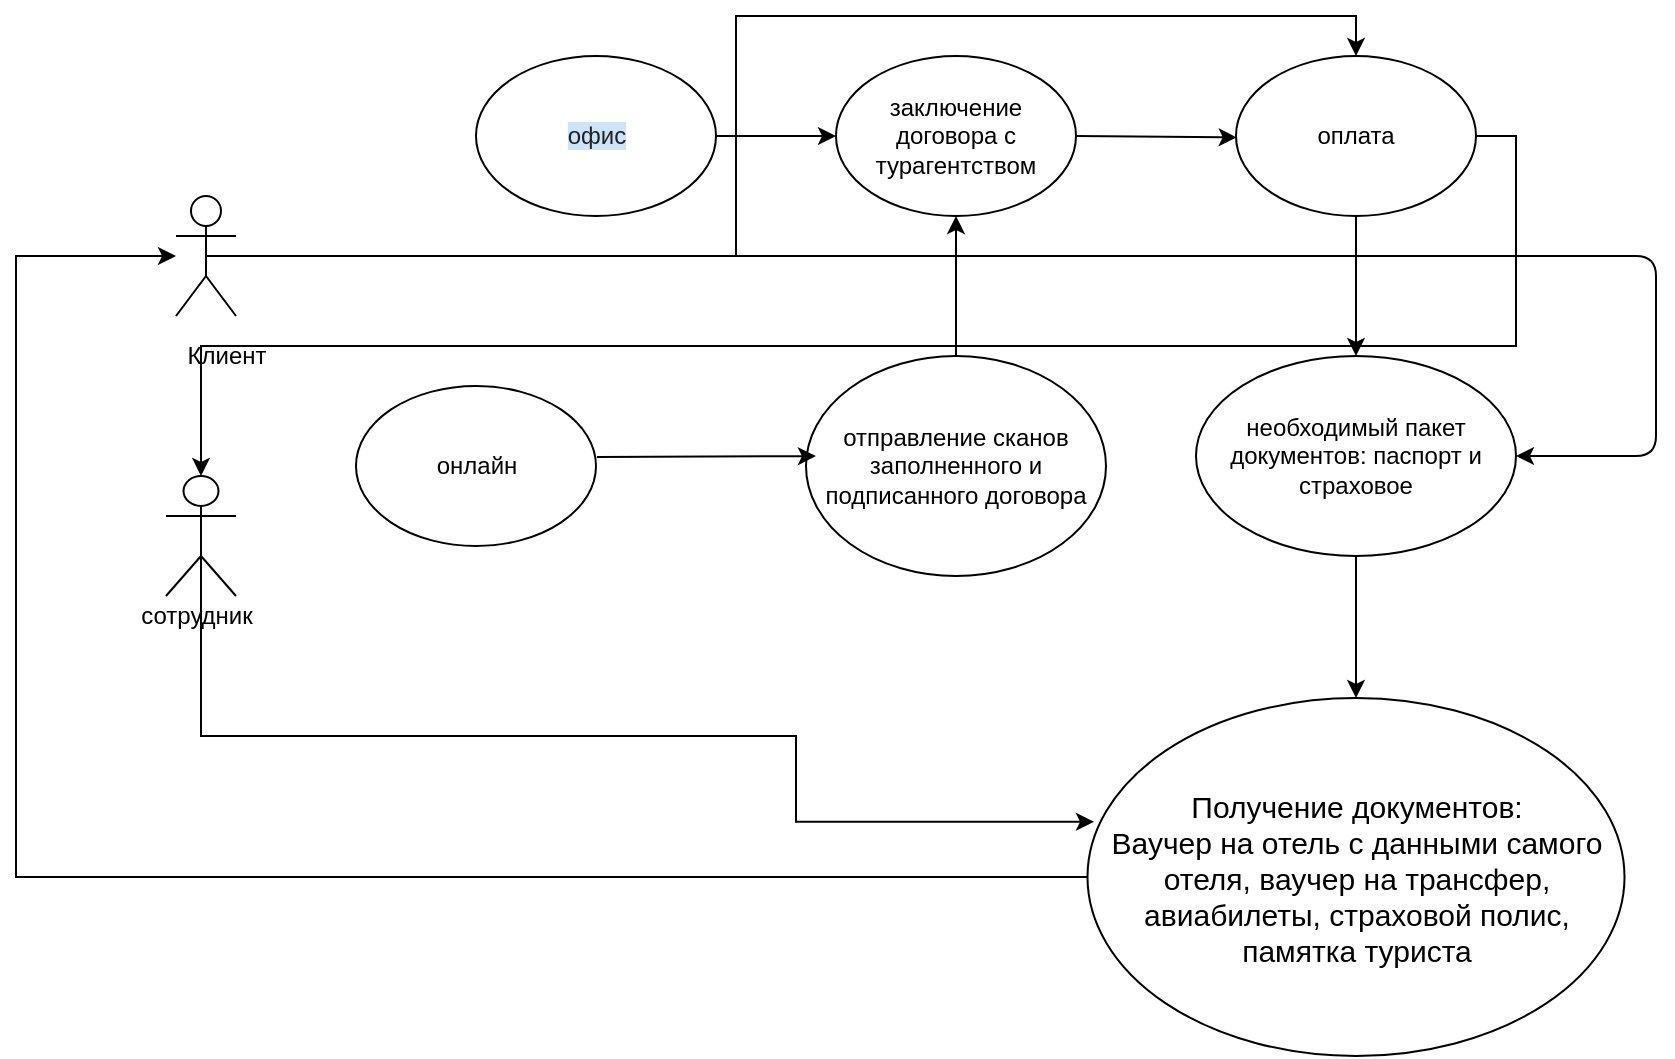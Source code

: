 <mxfile version="13.10.0" type="github"><diagram id="LwDWPnCI5_h-VjMq571M" name="Page-1"><mxGraphModel dx="2139" dy="797" grid="1" gridSize="10" guides="1" tooltips="1" connect="1" arrows="1" fold="1" page="1" pageScale="1" pageWidth="827" pageHeight="1169" math="0" shadow="0"><root><mxCell id="0"/><mxCell id="1" parent="0"/><mxCell id="b4R7eU6aTe5lCKCBd9eh-19" style="edgeStyle=orthogonalEdgeStyle;rounded=0;orthogonalLoop=1;jettySize=auto;html=1;exitX=0.5;exitY=0.5;exitDx=0;exitDy=0;exitPerimeter=0;entryX=0.5;entryY=0;entryDx=0;entryDy=0;" parent="1" source="fsOmNUO74OOc8q5yG6BR-1" target="b4R7eU6aTe5lCKCBd9eh-8" edge="1"><mxGeometry relative="1" as="geometry"><Array as="points"><mxPoint x="330" y="140"/><mxPoint x="330" y="20"/><mxPoint x="640" y="20"/></Array></mxGeometry></mxCell><mxCell id="fsOmNUO74OOc8q5yG6BR-1" value="" style="shape=umlActor;verticalLabelPosition=bottom;verticalAlign=top;html=1;outlineConnect=0;" parent="1" vertex="1"><mxGeometry x="50" y="110" width="30" height="60" as="geometry"/></mxCell><mxCell id="fsOmNUO74OOc8q5yG6BR-4" value="Клиент" style="text;html=1;align=center;verticalAlign=middle;resizable=0;points=[];autosize=1;" parent="1" vertex="1"><mxGeometry x="45" y="180" width="60" height="20" as="geometry"/></mxCell><mxCell id="fsOmNUO74OOc8q5yG6BR-5" value="&lt;span style=&quot;color: rgb(34 , 34 , 34) ; background-color: rgb(204 , 228 , 247)&quot;&gt;офис&lt;/span&gt;" style="ellipse;html=1;align=center;" parent="1" vertex="1"><mxGeometry x="200" y="40" width="120" height="80" as="geometry"/></mxCell><mxCell id="b4R7eU6aTe5lCKCBd9eh-2" value="онлайн" style="ellipse;html=1;align=center;" parent="1" vertex="1"><mxGeometry x="140" y="205" width="120" height="80" as="geometry"/></mxCell><mxCell id="b4R7eU6aTe5lCKCBd9eh-3" value="заключение договора с турагентством " style="ellipse;whiteSpace=wrap;html=1;" parent="1" vertex="1"><mxGeometry x="380" y="40" width="120" height="80" as="geometry"/></mxCell><mxCell id="b4R7eU6aTe5lCKCBd9eh-4" value="" style="endArrow=classic;html=1;exitX=1;exitY=0.5;exitDx=0;exitDy=0;" parent="1" source="fsOmNUO74OOc8q5yG6BR-5" target="b4R7eU6aTe5lCKCBd9eh-3" edge="1"><mxGeometry width="50" height="50" relative="1" as="geometry"><mxPoint x="390" y="450" as="sourcePoint"/><mxPoint x="440" y="400" as="targetPoint"/></mxGeometry></mxCell><mxCell id="b4R7eU6aTe5lCKCBd9eh-6" value="отправление сканов заполненного и подписанного договора" style="ellipse;whiteSpace=wrap;html=1;" parent="1" vertex="1"><mxGeometry x="365" y="190" width="150" height="110" as="geometry"/></mxCell><mxCell id="b4R7eU6aTe5lCKCBd9eh-7" value="" style="endArrow=classic;html=1;exitX=1.004;exitY=0.443;exitDx=0;exitDy=0;exitPerimeter=0;entryX=0.033;entryY=0.455;entryDx=0;entryDy=0;entryPerimeter=0;" parent="1" source="b4R7eU6aTe5lCKCBd9eh-2" target="b4R7eU6aTe5lCKCBd9eh-6" edge="1"><mxGeometry width="50" height="50" relative="1" as="geometry"><mxPoint x="300" y="240" as="sourcePoint"/><mxPoint x="360" y="240" as="targetPoint"/></mxGeometry></mxCell><mxCell id="b4R7eU6aTe5lCKCBd9eh-20" style="edgeStyle=orthogonalEdgeStyle;rounded=0;orthogonalLoop=1;jettySize=auto;html=1;exitX=1;exitY=0.5;exitDx=0;exitDy=0;" parent="1" source="b4R7eU6aTe5lCKCBd9eh-8" target="b4R7eU6aTe5lCKCBd9eh-17" edge="1"><mxGeometry relative="1" as="geometry"/></mxCell><mxCell id="b4R7eU6aTe5lCKCBd9eh-8" value="оплата" style="ellipse;whiteSpace=wrap;html=1;" parent="1" vertex="1"><mxGeometry x="580" y="40" width="120" height="80" as="geometry"/></mxCell><mxCell id="b4R7eU6aTe5lCKCBd9eh-9" value="" style="endArrow=classic;html=1;exitX=0.5;exitY=0;exitDx=0;exitDy=0;entryX=0.5;entryY=1;entryDx=0;entryDy=0;" parent="1" source="b4R7eU6aTe5lCKCBd9eh-6" target="b4R7eU6aTe5lCKCBd9eh-3" edge="1"><mxGeometry width="50" height="50" relative="1" as="geometry"><mxPoint x="590" y="210" as="sourcePoint"/><mxPoint x="640" y="160" as="targetPoint"/></mxGeometry></mxCell><mxCell id="b4R7eU6aTe5lCKCBd9eh-10" value="" style="endArrow=classic;html=1;exitX=1;exitY=0.5;exitDx=0;exitDy=0;entryX=-0.022;entryY=0.509;entryDx=0;entryDy=0;entryPerimeter=0;" parent="1" source="b4R7eU6aTe5lCKCBd9eh-3" edge="1"><mxGeometry width="50" height="50" relative="1" as="geometry"><mxPoint x="503" y="80" as="sourcePoint"/><mxPoint x="580.36" y="80.72" as="targetPoint"/></mxGeometry></mxCell><mxCell id="b4R7eU6aTe5lCKCBd9eh-12" value="необходимый пакет документов: паспорт и страховое " style="ellipse;whiteSpace=wrap;html=1;" parent="1" vertex="1"><mxGeometry x="560" y="190" width="160" height="100" as="geometry"/></mxCell><mxCell id="b4R7eU6aTe5lCKCBd9eh-13" value="" style="endArrow=classic;html=1;entryX=0.5;entryY=0;entryDx=0;entryDy=0;exitX=0.5;exitY=1;exitDx=0;exitDy=0;" parent="1" source="b4R7eU6aTe5lCKCBd9eh-8" target="b4R7eU6aTe5lCKCBd9eh-12" edge="1"><mxGeometry width="50" height="50" relative="1" as="geometry"><mxPoint x="480" y="270" as="sourcePoint"/><mxPoint x="530" y="220" as="targetPoint"/></mxGeometry></mxCell><mxCell id="b4R7eU6aTe5lCKCBd9eh-22" style="edgeStyle=orthogonalEdgeStyle;rounded=0;orthogonalLoop=1;jettySize=auto;html=1;exitX=0;exitY=0.5;exitDx=0;exitDy=0;" parent="1" source="b4R7eU6aTe5lCKCBd9eh-14" target="fsOmNUO74OOc8q5yG6BR-1" edge="1"><mxGeometry relative="1" as="geometry"><mxPoint x="-11" y="150" as="targetPoint"/><Array as="points"><mxPoint x="-30" y="451"/><mxPoint x="-30" y="140"/></Array></mxGeometry></mxCell><mxCell id="b4R7eU6aTe5lCKCBd9eh-14" value="&lt;font face=&quot;arial, tahoma, trebuchet ms, sans-serif&quot;&gt;&lt;span style=&quot;font-size: 15px&quot;&gt;Получение документов: &lt;/span&gt;&lt;br&gt;&lt;span style=&quot;font-size: 15px&quot;&gt;Ваучер на отель с данными самого отеля, ваучер на трансфер, авиабилеты, страховой полис, памятка туриста &lt;/span&gt;&lt;/font&gt;" style="ellipse;whiteSpace=wrap;html=1;" parent="1" vertex="1"><mxGeometry x="505.75" y="361" width="268.5" height="179" as="geometry"/></mxCell><mxCell id="b4R7eU6aTe5lCKCBd9eh-15" value="" style="endArrow=classic;html=1;exitX=0.5;exitY=1;exitDx=0;exitDy=0;entryX=0.5;entryY=0;entryDx=0;entryDy=0;" parent="1" source="b4R7eU6aTe5lCKCBd9eh-12" target="b4R7eU6aTe5lCKCBd9eh-14" edge="1"><mxGeometry width="50" height="50" relative="1" as="geometry"><mxPoint x="450" y="420" as="sourcePoint"/><mxPoint x="500" y="370" as="targetPoint"/></mxGeometry></mxCell><mxCell id="b4R7eU6aTe5lCKCBd9eh-23" style="edgeStyle=orthogonalEdgeStyle;rounded=0;orthogonalLoop=1;jettySize=auto;html=1;exitX=0.5;exitY=0.5;exitDx=0;exitDy=0;exitPerimeter=0;entryX=0.012;entryY=0.346;entryDx=0;entryDy=0;entryPerimeter=0;" parent="1" source="b4R7eU6aTe5lCKCBd9eh-17" target="b4R7eU6aTe5lCKCBd9eh-14" edge="1"><mxGeometry relative="1" as="geometry"><Array as="points"><mxPoint x="63" y="380"/><mxPoint x="360" y="380"/><mxPoint x="360" y="423"/></Array></mxGeometry></mxCell><mxCell id="b4R7eU6aTe5lCKCBd9eh-17" value="" style="shape=umlActor;verticalLabelPosition=bottom;verticalAlign=top;html=1;outlineConnect=0;" parent="1" vertex="1"><mxGeometry x="45" y="250" width="35" height="60" as="geometry"/></mxCell><mxCell id="b4R7eU6aTe5lCKCBd9eh-18" value="сотрудник" style="text;html=1;align=center;verticalAlign=middle;resizable=0;points=[];autosize=1;" parent="1" vertex="1"><mxGeometry x="25" y="310" width="70" height="20" as="geometry"/></mxCell><mxCell id="b4R7eU6aTe5lCKCBd9eh-21" value="" style="endArrow=classic;html=1;entryX=1;entryY=0.5;entryDx=0;entryDy=0;" parent="1" target="b4R7eU6aTe5lCKCBd9eh-12" edge="1"><mxGeometry width="50" height="50" relative="1" as="geometry"><mxPoint x="330" y="140" as="sourcePoint"/><mxPoint x="660" y="370" as="targetPoint"/><Array as="points"><mxPoint x="790" y="140"/><mxPoint x="790" y="240"/></Array></mxGeometry></mxCell></root></mxGraphModel></diagram></mxfile>